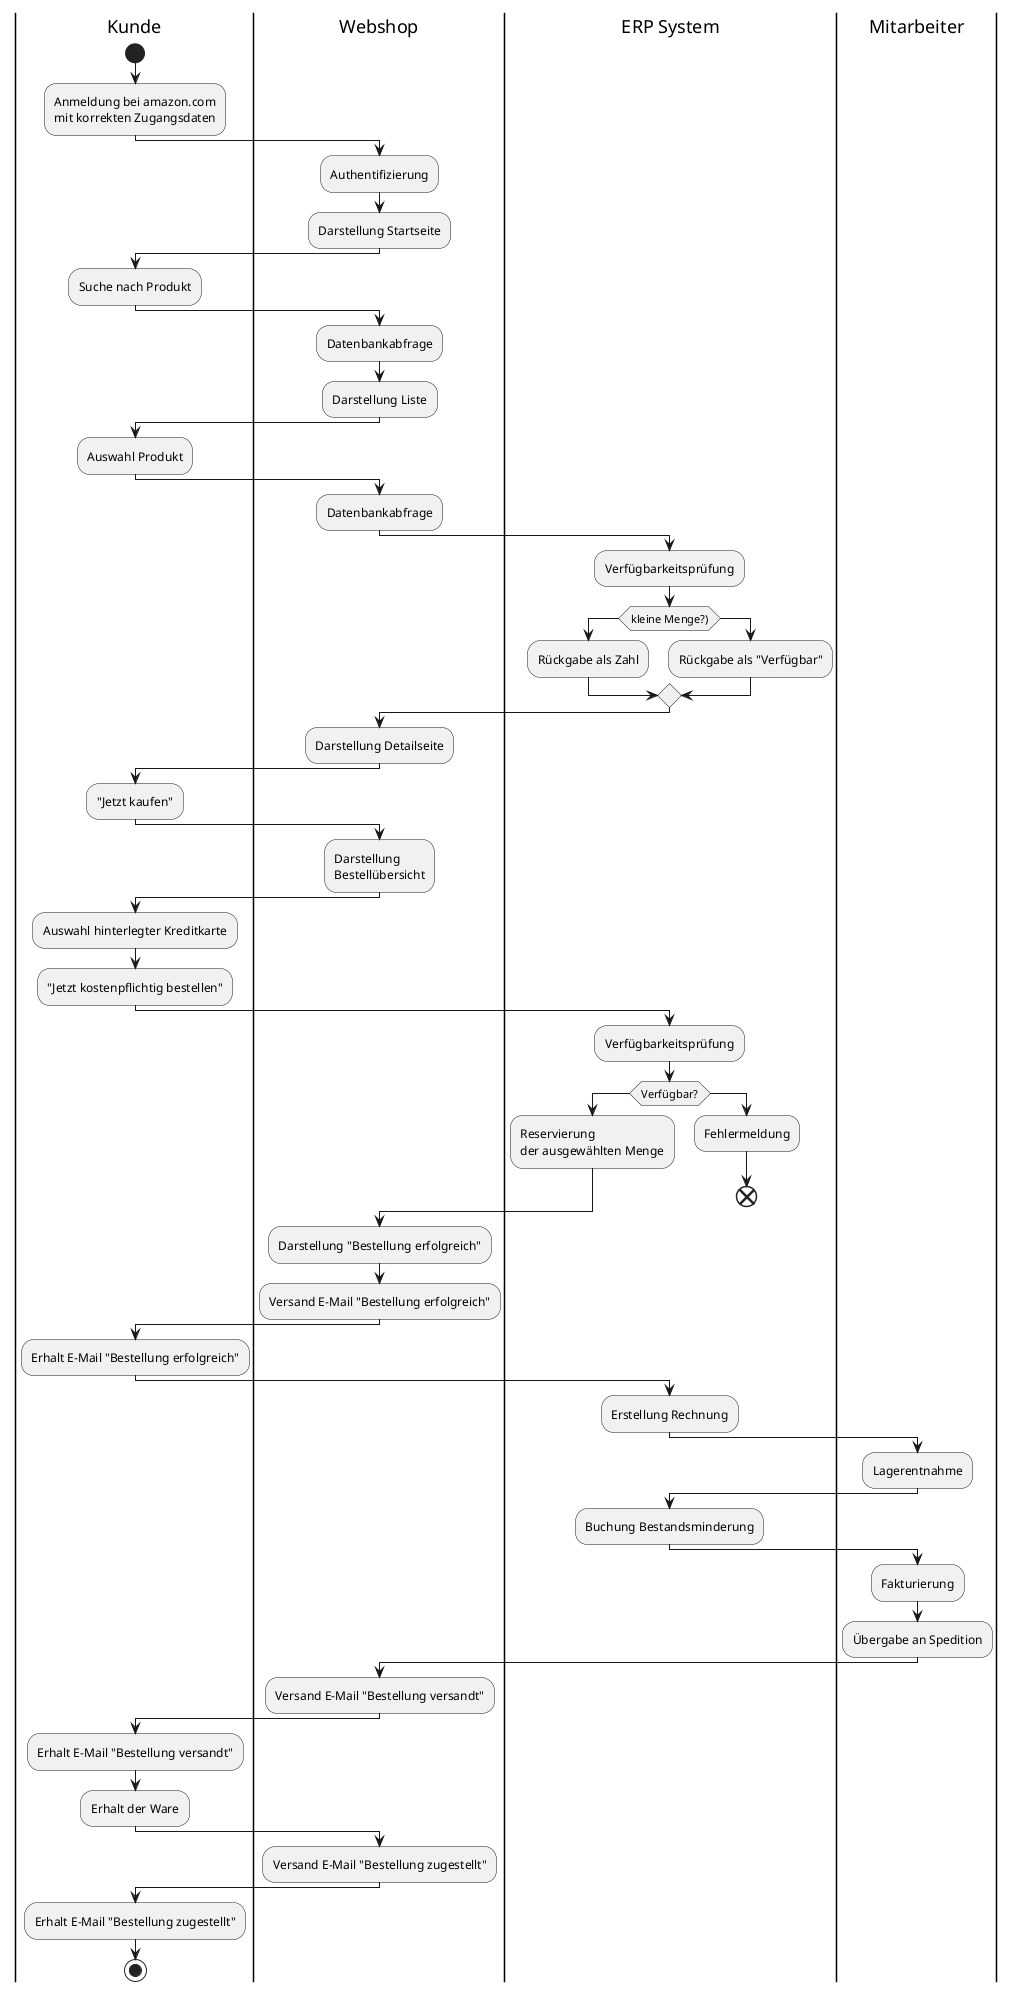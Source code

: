 @startuml
|Kunde|
start
:Anmeldung bei amazon.com
mit korrekten Zugangsdaten;
|Webshop|
:Authentifizierung;
:Darstellung Startseite;
|Kunde|
:Suche nach Produkt;
|Webshop|
:Datenbankabfrage;
:Darstellung Liste;
|Kunde|
:Auswahl Produkt;
|Webshop|
:Datenbankabfrage;
|ERP System|
:Verfügbarkeitsprüfung;
if (kleine Menge?)) then
    :Rückgabe als Zahl;
else
    :Rückgabe als "Verfügbar";
endif
|Webshop|
:Darstellung Detailseite;
|Kunde|
:"Jetzt kaufen";
|Webshop|
:Darstellung
Bestellübersicht;
|Kunde|
:Auswahl hinterlegter Kreditkarte;
:"Jetzt kostenpflichtig bestellen";
|ERP System|
:Verfügbarkeitsprüfung;
if (Verfügbar?) then
    :Reservierung
    der ausgewählten Menge;
else
    :Fehlermeldung;
    end
endif
|Webshop|
:Darstellung "Bestellung erfolgreich";
:Versand E-Mail "Bestellung erfolgreich";
|Kunde|
:Erhalt E-Mail "Bestellung erfolgreich";
|ERP System|
:Erstellung Rechnung;
|Mitarbeiter|
:Lagerentnahme;
|ERP System|
:Buchung Bestandsminderung;
|Mitarbeiter|
:Fakturierung;
:Übergabe an Spedition;
|Webshop|
:Versand E-Mail "Bestellung versandt";
|Kunde|
:Erhalt E-Mail "Bestellung versandt";
:Erhalt der Ware;
|Webshop|
:Versand E-Mail "Bestellung zugestellt";
|Kunde|
:Erhalt E-Mail "Bestellung zugestellt";
stop
@enduml